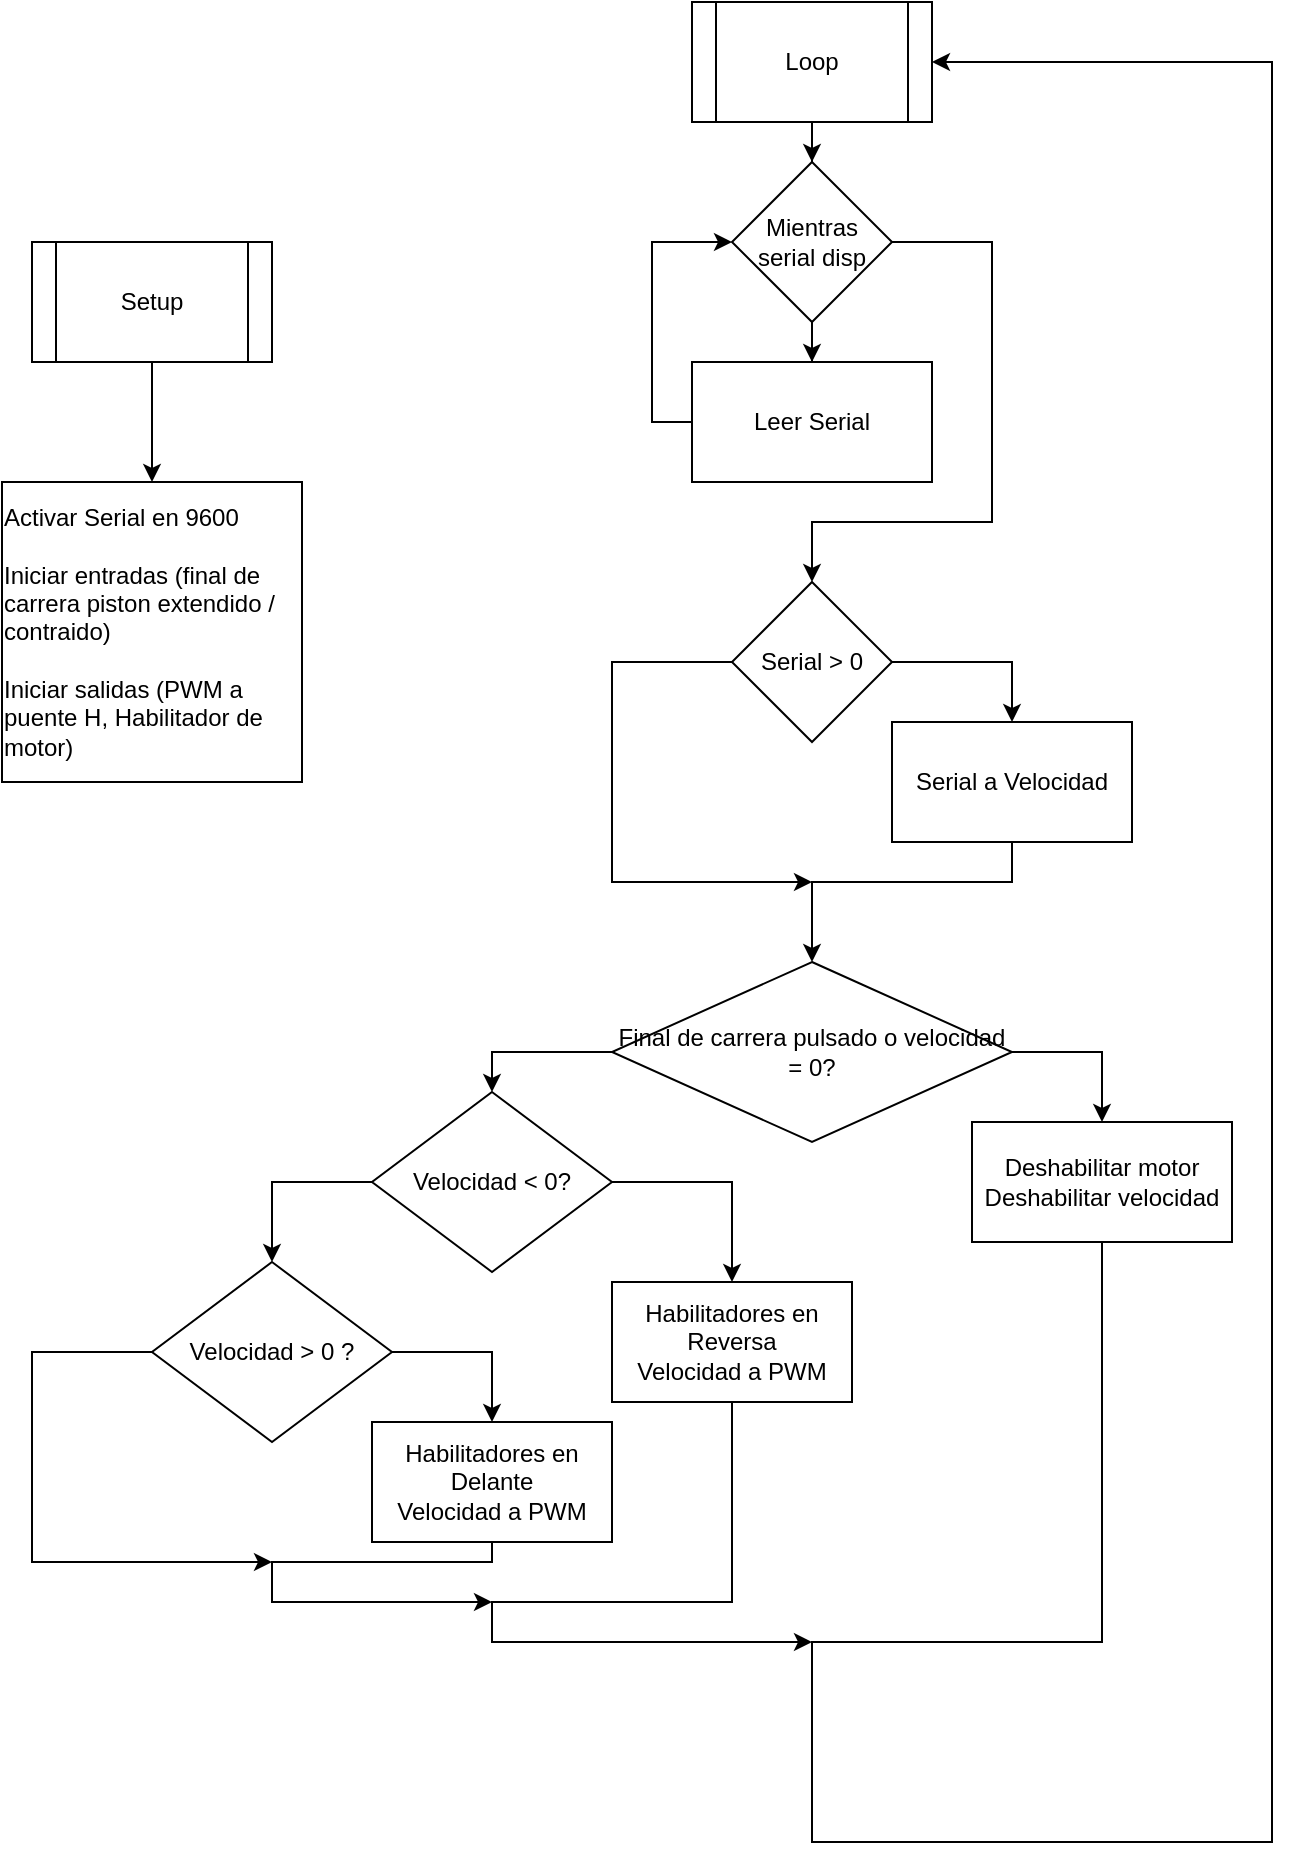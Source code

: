 <mxfile version="10.6.6" type="device"><diagram id="vRk8rAdc8X0mm0nOU2I6" name="Page-1"><mxGraphModel dx="1680" dy="890" grid="1" gridSize="10" guides="1" tooltips="1" connect="1" arrows="1" fold="1" page="1" pageScale="1" pageWidth="827" pageHeight="1169" math="0" shadow="0"><root><mxCell id="0"/><mxCell id="1" parent="0"/><mxCell id="qoxXuPfMvgvcxYAz_R97-3" value="" style="edgeStyle=orthogonalEdgeStyle;rounded=0;orthogonalLoop=1;jettySize=auto;html=1;" parent="1" source="qoxXuPfMvgvcxYAz_R97-1" target="qoxXuPfMvgvcxYAz_R97-2" edge="1"><mxGeometry relative="1" as="geometry"/></mxCell><mxCell id="qoxXuPfMvgvcxYAz_R97-1" value="Setup" style="shape=process;whiteSpace=wrap;html=1;backgroundOutline=1;" parent="1" vertex="1"><mxGeometry x="170" y="200" width="120" height="60" as="geometry"/></mxCell><mxCell id="qoxXuPfMvgvcxYAz_R97-2" value="&lt;div align=&quot;left&quot;&gt;Activar Serial en 9600&lt;/div&gt;&lt;div align=&quot;left&quot;&gt;&lt;br&gt;&lt;/div&gt;&lt;div align=&quot;left&quot;&gt;Iniciar entradas (final de carrera piston extendido / contraido)&lt;br&gt;&lt;/div&gt;&lt;div align=&quot;left&quot;&gt;&lt;br&gt;&lt;/div&gt;&lt;div align=&quot;left&quot;&gt;Iniciar salidas (PWM a puente H, Habilitador de motor)&lt;br&gt;&lt;/div&gt;" style="whiteSpace=wrap;html=1;aspect=fixed;" parent="1" vertex="1"><mxGeometry x="155" y="320" width="150" height="150" as="geometry"/></mxCell><mxCell id="qoxXuPfMvgvcxYAz_R97-9" value="" style="edgeStyle=orthogonalEdgeStyle;rounded=0;orthogonalLoop=1;jettySize=auto;html=1;" parent="1" source="qoxXuPfMvgvcxYAz_R97-4" target="qoxXuPfMvgvcxYAz_R97-5" edge="1"><mxGeometry relative="1" as="geometry"/></mxCell><mxCell id="qoxXuPfMvgvcxYAz_R97-4" value="Loop" style="shape=process;whiteSpace=wrap;html=1;backgroundOutline=1;" parent="1" vertex="1"><mxGeometry x="500" y="80" width="120" height="60" as="geometry"/></mxCell><mxCell id="qoxXuPfMvgvcxYAz_R97-7" value="" style="edgeStyle=orthogonalEdgeStyle;rounded=0;orthogonalLoop=1;jettySize=auto;html=1;" parent="1" source="qoxXuPfMvgvcxYAz_R97-5" target="qoxXuPfMvgvcxYAz_R97-6" edge="1"><mxGeometry relative="1" as="geometry"/></mxCell><mxCell id="qoxXuPfMvgvcxYAz_R97-11" style="edgeStyle=orthogonalEdgeStyle;rounded=0;orthogonalLoop=1;jettySize=auto;html=1;exitX=1;exitY=0.5;exitDx=0;exitDy=0;entryX=0.5;entryY=0;entryDx=0;entryDy=0;" parent="1" source="qoxXuPfMvgvcxYAz_R97-5" target="qoxXuPfMvgvcxYAz_R97-10" edge="1"><mxGeometry relative="1" as="geometry"><Array as="points"><mxPoint x="650" y="200"/><mxPoint x="650" y="340"/><mxPoint x="560" y="340"/></Array></mxGeometry></mxCell><mxCell id="qoxXuPfMvgvcxYAz_R97-5" value="Mientras serial disp" style="rhombus;whiteSpace=wrap;html=1;" parent="1" vertex="1"><mxGeometry x="520" y="160" width="80" height="80" as="geometry"/></mxCell><mxCell id="qoxXuPfMvgvcxYAz_R97-8" style="edgeStyle=orthogonalEdgeStyle;rounded=0;orthogonalLoop=1;jettySize=auto;html=1;exitX=0;exitY=0.5;exitDx=0;exitDy=0;entryX=0;entryY=0.5;entryDx=0;entryDy=0;" parent="1" source="qoxXuPfMvgvcxYAz_R97-6" target="qoxXuPfMvgvcxYAz_R97-5" edge="1"><mxGeometry relative="1" as="geometry"/></mxCell><mxCell id="qoxXuPfMvgvcxYAz_R97-6" value="Leer Serial" style="rounded=0;whiteSpace=wrap;html=1;" parent="1" vertex="1"><mxGeometry x="500" y="260" width="120" height="60" as="geometry"/></mxCell><mxCell id="qoxXuPfMvgvcxYAz_R97-13" style="edgeStyle=orthogonalEdgeStyle;rounded=0;orthogonalLoop=1;jettySize=auto;html=1;exitX=1;exitY=0.5;exitDx=0;exitDy=0;" parent="1" source="qoxXuPfMvgvcxYAz_R97-10" target="qoxXuPfMvgvcxYAz_R97-12" edge="1"><mxGeometry relative="1" as="geometry"/></mxCell><mxCell id="qoxXuPfMvgvcxYAz_R97-15" style="edgeStyle=orthogonalEdgeStyle;rounded=0;orthogonalLoop=1;jettySize=auto;html=1;exitX=0;exitY=0.5;exitDx=0;exitDy=0;" parent="1" source="qoxXuPfMvgvcxYAz_R97-10" edge="1"><mxGeometry relative="1" as="geometry"><mxPoint x="560" y="520" as="targetPoint"/><Array as="points"><mxPoint x="460" y="410"/><mxPoint x="460" y="520"/></Array></mxGeometry></mxCell><mxCell id="qoxXuPfMvgvcxYAz_R97-10" value="Serial &amp;gt; 0" style="rhombus;whiteSpace=wrap;html=1;" parent="1" vertex="1"><mxGeometry x="520" y="370" width="80" height="80" as="geometry"/></mxCell><mxCell id="qoxXuPfMvgvcxYAz_R97-16" style="edgeStyle=orthogonalEdgeStyle;rounded=0;orthogonalLoop=1;jettySize=auto;html=1;exitX=0.5;exitY=1;exitDx=0;exitDy=0;" parent="1" source="qoxXuPfMvgvcxYAz_R97-12" edge="1"><mxGeometry relative="1" as="geometry"><mxPoint x="560" y="560" as="targetPoint"/><Array as="points"><mxPoint x="660" y="520"/><mxPoint x="560" y="520"/></Array></mxGeometry></mxCell><mxCell id="qoxXuPfMvgvcxYAz_R97-12" value="Serial a Velocidad" style="rounded=0;whiteSpace=wrap;html=1;" parent="1" vertex="1"><mxGeometry x="600" y="440" width="120" height="60" as="geometry"/></mxCell><mxCell id="qoxXuPfMvgvcxYAz_R97-22" style="edgeStyle=orthogonalEdgeStyle;rounded=0;orthogonalLoop=1;jettySize=auto;html=1;exitX=1;exitY=0.5;exitDx=0;exitDy=0;entryX=0.5;entryY=0;entryDx=0;entryDy=0;" parent="1" source="qoxXuPfMvgvcxYAz_R97-17" target="qoxXuPfMvgvcxYAz_R97-18" edge="1"><mxGeometry relative="1" as="geometry"/></mxCell><mxCell id="qoxXuPfMvgvcxYAz_R97-24" style="edgeStyle=orthogonalEdgeStyle;rounded=0;orthogonalLoop=1;jettySize=auto;html=1;exitX=0;exitY=0.5;exitDx=0;exitDy=0;entryX=0.5;entryY=0;entryDx=0;entryDy=0;" parent="1" source="qoxXuPfMvgvcxYAz_R97-17" target="qoxXuPfMvgvcxYAz_R97-23" edge="1"><mxGeometry relative="1" as="geometry"/></mxCell><mxCell id="qoxXuPfMvgvcxYAz_R97-17" value="Final de carrera pulsado o velocidad = 0?" style="rhombus;whiteSpace=wrap;html=1;" parent="1" vertex="1"><mxGeometry x="460" y="560" width="200" height="90" as="geometry"/></mxCell><mxCell id="qoxXuPfMvgvcxYAz_R97-35" style="edgeStyle=orthogonalEdgeStyle;rounded=0;orthogonalLoop=1;jettySize=auto;html=1;exitX=0.5;exitY=1;exitDx=0;exitDy=0;entryX=1;entryY=0.5;entryDx=0;entryDy=0;" parent="1" source="qoxXuPfMvgvcxYAz_R97-18" target="qoxXuPfMvgvcxYAz_R97-4" edge="1"><mxGeometry relative="1" as="geometry"><mxPoint x="720" y="320" as="targetPoint"/><Array as="points"><mxPoint x="705" y="900"/><mxPoint x="560" y="900"/><mxPoint x="560" y="1000"/><mxPoint x="790" y="1000"/><mxPoint x="790" y="110"/></Array></mxGeometry></mxCell><mxCell id="qoxXuPfMvgvcxYAz_R97-18" value="Deshabilitar motor&lt;br&gt;Deshabilitar velocidad" style="rounded=0;whiteSpace=wrap;html=1;" parent="1" vertex="1"><mxGeometry x="640" y="640" width="130" height="60" as="geometry"/></mxCell><mxCell id="qoxXuPfMvgvcxYAz_R97-26" style="edgeStyle=orthogonalEdgeStyle;rounded=0;orthogonalLoop=1;jettySize=auto;html=1;exitX=1;exitY=0.5;exitDx=0;exitDy=0;entryX=0.5;entryY=0;entryDx=0;entryDy=0;" parent="1" source="qoxXuPfMvgvcxYAz_R97-23" target="qoxXuPfMvgvcxYAz_R97-25" edge="1"><mxGeometry relative="1" as="geometry"/></mxCell><mxCell id="qoxXuPfMvgvcxYAz_R97-28" style="edgeStyle=orthogonalEdgeStyle;rounded=0;orthogonalLoop=1;jettySize=auto;html=1;exitX=0;exitY=0.5;exitDx=0;exitDy=0;entryX=0.5;entryY=0;entryDx=0;entryDy=0;" parent="1" source="qoxXuPfMvgvcxYAz_R97-23" target="qoxXuPfMvgvcxYAz_R97-29" edge="1"><mxGeometry relative="1" as="geometry"><mxPoint x="280" y="700" as="targetPoint"/></mxGeometry></mxCell><mxCell id="qoxXuPfMvgvcxYAz_R97-23" value="Velocidad &amp;lt; 0?" style="rhombus;whiteSpace=wrap;html=1;" parent="1" vertex="1"><mxGeometry x="340" y="625" width="120" height="90" as="geometry"/></mxCell><mxCell id="qoxXuPfMvgvcxYAz_R97-34" style="edgeStyle=orthogonalEdgeStyle;rounded=0;orthogonalLoop=1;jettySize=auto;html=1;exitX=0.5;exitY=1;exitDx=0;exitDy=0;" parent="1" source="qoxXuPfMvgvcxYAz_R97-25" edge="1"><mxGeometry relative="1" as="geometry"><mxPoint x="560" y="900" as="targetPoint"/><Array as="points"><mxPoint x="520" y="880"/><mxPoint x="400" y="880"/></Array></mxGeometry></mxCell><mxCell id="qoxXuPfMvgvcxYAz_R97-25" value="Habilitadores en Reversa&lt;br&gt;Velocidad a PWM" style="rounded=0;whiteSpace=wrap;html=1;" parent="1" vertex="1"><mxGeometry x="460" y="720" width="120" height="60" as="geometry"/></mxCell><mxCell id="qoxXuPfMvgvcxYAz_R97-31" style="edgeStyle=orthogonalEdgeStyle;rounded=0;orthogonalLoop=1;jettySize=auto;html=1;exitX=1;exitY=0.5;exitDx=0;exitDy=0;entryX=0.5;entryY=0;entryDx=0;entryDy=0;" parent="1" source="qoxXuPfMvgvcxYAz_R97-29" target="qoxXuPfMvgvcxYAz_R97-30" edge="1"><mxGeometry relative="1" as="geometry"/></mxCell><mxCell id="qoxXuPfMvgvcxYAz_R97-32" style="edgeStyle=orthogonalEdgeStyle;rounded=0;orthogonalLoop=1;jettySize=auto;html=1;exitX=0;exitY=0.5;exitDx=0;exitDy=0;" parent="1" source="qoxXuPfMvgvcxYAz_R97-29" edge="1"><mxGeometry relative="1" as="geometry"><mxPoint x="290" y="860" as="targetPoint"/><Array as="points"><mxPoint x="170" y="755"/><mxPoint x="170" y="860"/></Array></mxGeometry></mxCell><mxCell id="qoxXuPfMvgvcxYAz_R97-29" value="Velocidad &amp;gt; 0 ?" style="rhombus;whiteSpace=wrap;html=1;" parent="1" vertex="1"><mxGeometry x="230" y="710" width="120" height="90" as="geometry"/></mxCell><mxCell id="qoxXuPfMvgvcxYAz_R97-33" style="edgeStyle=orthogonalEdgeStyle;rounded=0;orthogonalLoop=1;jettySize=auto;html=1;exitX=0.5;exitY=1;exitDx=0;exitDy=0;" parent="1" source="qoxXuPfMvgvcxYAz_R97-30" edge="1"><mxGeometry relative="1" as="geometry"><mxPoint x="400" y="880" as="targetPoint"/><Array as="points"><mxPoint x="400" y="860"/><mxPoint x="290" y="860"/></Array></mxGeometry></mxCell><mxCell id="qoxXuPfMvgvcxYAz_R97-30" value="Habilitadores en Delante&lt;br&gt;Velocidad a PWM" style="rounded=0;whiteSpace=wrap;html=1;" parent="1" vertex="1"><mxGeometry x="340" y="790" width="120" height="60" as="geometry"/></mxCell></root></mxGraphModel></diagram></mxfile>